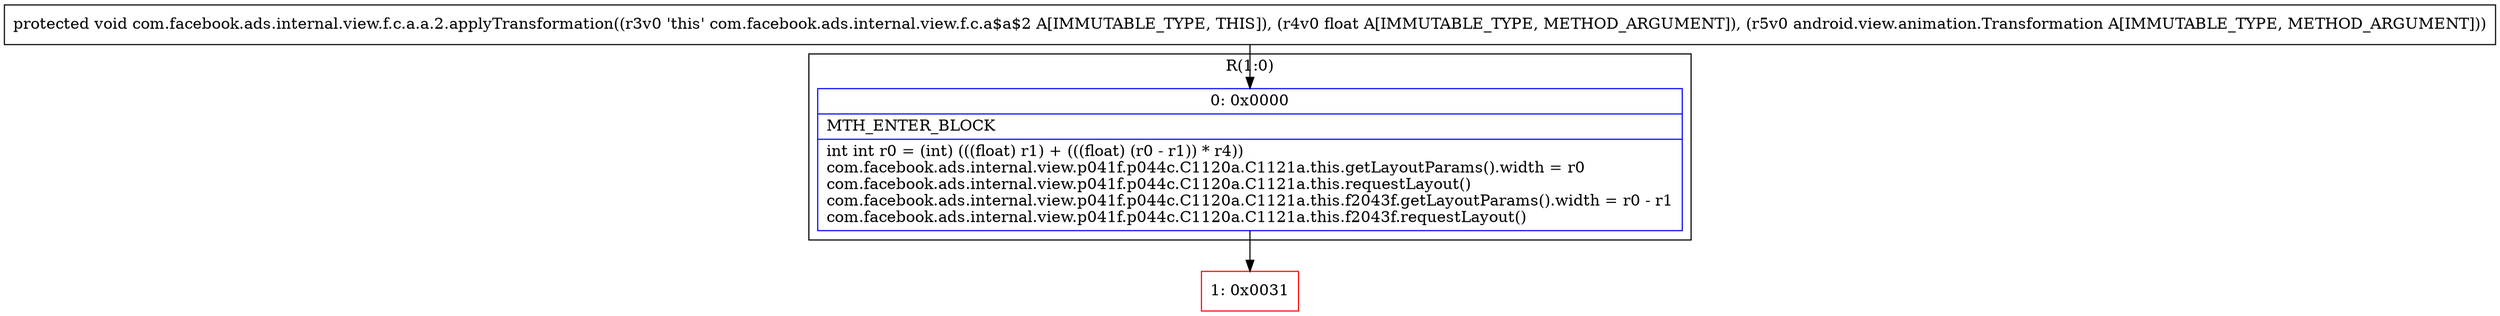 digraph "CFG forcom.facebook.ads.internal.view.f.c.a.a.2.applyTransformation(FLandroid\/view\/animation\/Transformation;)V" {
subgraph cluster_Region_382049588 {
label = "R(1:0)";
node [shape=record,color=blue];
Node_0 [shape=record,label="{0\:\ 0x0000|MTH_ENTER_BLOCK\l|int int r0 = (int) (((float) r1) + (((float) (r0 \- r1)) * r4))\lcom.facebook.ads.internal.view.p041f.p044c.C1120a.C1121a.this.getLayoutParams().width = r0\lcom.facebook.ads.internal.view.p041f.p044c.C1120a.C1121a.this.requestLayout()\lcom.facebook.ads.internal.view.p041f.p044c.C1120a.C1121a.this.f2043f.getLayoutParams().width = r0 \- r1\lcom.facebook.ads.internal.view.p041f.p044c.C1120a.C1121a.this.f2043f.requestLayout()\l}"];
}
Node_1 [shape=record,color=red,label="{1\:\ 0x0031}"];
MethodNode[shape=record,label="{protected void com.facebook.ads.internal.view.f.c.a.a.2.applyTransformation((r3v0 'this' com.facebook.ads.internal.view.f.c.a$a$2 A[IMMUTABLE_TYPE, THIS]), (r4v0 float A[IMMUTABLE_TYPE, METHOD_ARGUMENT]), (r5v0 android.view.animation.Transformation A[IMMUTABLE_TYPE, METHOD_ARGUMENT])) }"];
MethodNode -> Node_0;
Node_0 -> Node_1;
}

